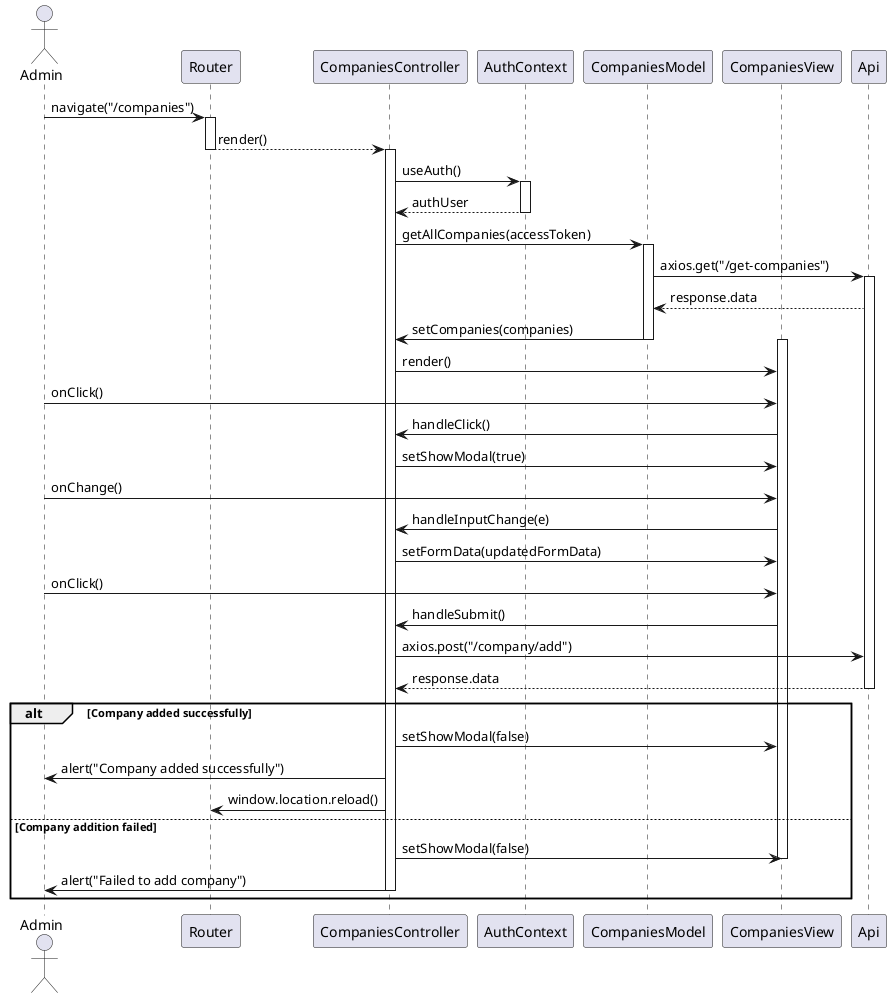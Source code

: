 @startuml companies_sequence_diagram

actor Admin as User
participant "Router" as Router
participant CompaniesController
participant AuthContext
participant CompaniesModel
participant CompaniesView
participant Api

User -> Router: navigate("/companies")
activate Router
Router --> CompaniesController: render()
deactivate Router
activate CompaniesController
CompaniesController -> AuthContext: useAuth()
activate AuthContext
AuthContext --> CompaniesController: authUser
deactivate AuthContext

CompaniesController -> CompaniesModel: getAllCompanies(accessToken)
activate CompaniesModel
CompaniesModel -> Api: axios.get("/get-companies")
activate Api
Api --> CompaniesModel: response.data
CompaniesModel -> CompaniesController: setCompanies(companies)
deactivate CompaniesModel
activate CompaniesView
CompaniesController -> CompaniesView: render()

User -> CompaniesView: onClick()
CompaniesView -> CompaniesController: handleClick()
CompaniesController -> CompaniesView: setShowModal(true)

User -> CompaniesView: onChange()
CompaniesView -> CompaniesController: handleInputChange(e)
CompaniesController -> CompaniesView: setFormData(updatedFormData)

User -> CompaniesView: onClick()
CompaniesView -> CompaniesController: handleSubmit()
CompaniesController -> Api: axios.post("/company/add")
Api --> CompaniesController: response.data
deactivate Api

alt Company added successfully
    CompaniesController -> CompaniesView: setShowModal(false)
    CompaniesController -> User: alert("Company added successfully")
    CompaniesController -> Router: window.location.reload()
else Company addition failed
    CompaniesController -> CompaniesView: setShowModal(false)
    deactivate CompaniesView
    CompaniesController -> User: alert("Failed to add company")
    deactivate CompaniesController  
end



@enduml
